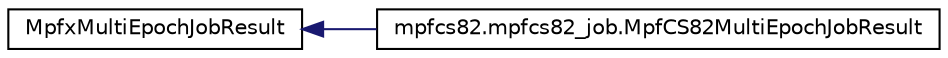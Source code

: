 digraph G
{
  edge [fontname="Helvetica",fontsize="10",labelfontname="Helvetica",labelfontsize="10"];
  node [fontname="Helvetica",fontsize="10",shape=record];
  rankdir=LR;
  Node1 [label="MpfxMultiEpochJobResult",height=0.2,width=0.4,color="black", fillcolor="white", style="filled",URL="$classMpfxMultiEpochJobResult.html"];
  Node1 -> Node2 [dir=back,color="midnightblue",fontsize="10",style="solid",fontname="Helvetica"];
  Node2 [label="mpfcs82.mpfcs82_job.MpfCS82MultiEpochJobResult",height=0.2,width=0.4,color="black", fillcolor="white", style="filled",URL="$classmpfcs82_1_1mpfcs82__job_1_1MpfCS82MultiEpochJobResult.html",tooltip="Represents the result of a job with multiple epochs (exposures) images and related catalogs..."];
}
